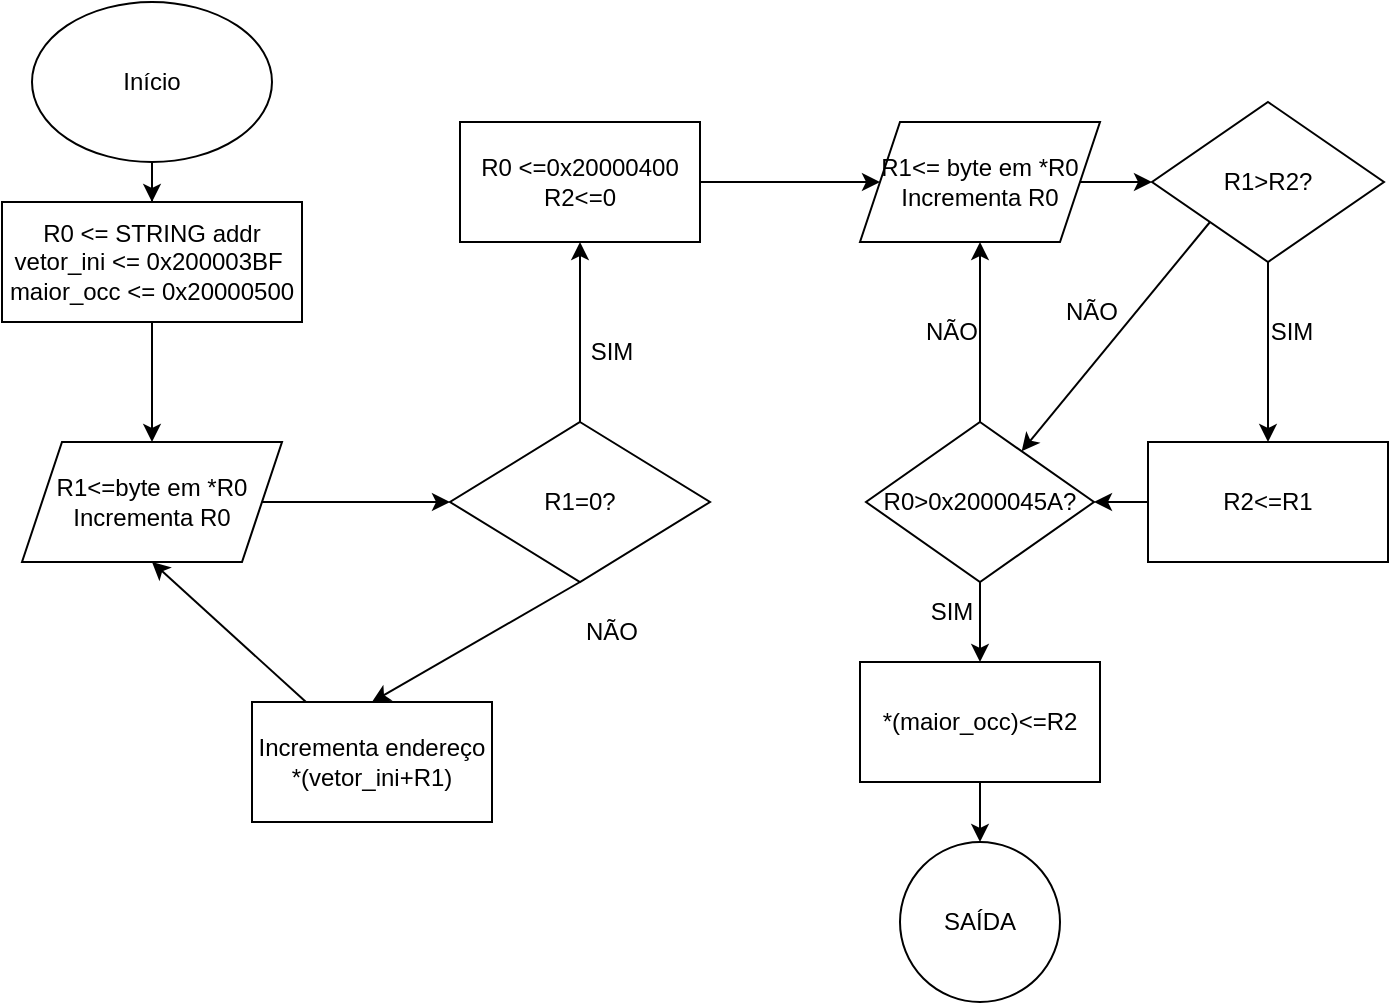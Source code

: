 <mxfile version="21.6.9" type="github">
  <diagram name="Página-1" id="m3pQ4827RBEhcwZJHdCG">
    <mxGraphModel dx="1050" dy="566" grid="1" gridSize="10" guides="1" tooltips="1" connect="1" arrows="1" fold="1" page="1" pageScale="1" pageWidth="827" pageHeight="1169" math="0" shadow="0">
      <root>
        <mxCell id="0" />
        <mxCell id="1" parent="0" />
        <mxCell id="bIyVMuVGcHya3AF7Zjqz-6" value="" style="edgeStyle=orthogonalEdgeStyle;rounded=0;orthogonalLoop=1;jettySize=auto;html=1;" parent="1" source="bIyVMuVGcHya3AF7Zjqz-1" target="bIyVMuVGcHya3AF7Zjqz-5" edge="1">
          <mxGeometry relative="1" as="geometry" />
        </mxCell>
        <mxCell id="bIyVMuVGcHya3AF7Zjqz-1" value="" style="ellipse;whiteSpace=wrap;html=1;" parent="1" vertex="1">
          <mxGeometry x="140" y="20" width="120" height="80" as="geometry" />
        </mxCell>
        <mxCell id="bIyVMuVGcHya3AF7Zjqz-2" value="Início" style="text;html=1;strokeColor=none;fillColor=none;align=center;verticalAlign=middle;whiteSpace=wrap;rounded=0;" parent="1" vertex="1">
          <mxGeometry x="170" y="45" width="60" height="30" as="geometry" />
        </mxCell>
        <mxCell id="bIyVMuVGcHya3AF7Zjqz-8" value="" style="edgeStyle=orthogonalEdgeStyle;rounded=0;orthogonalLoop=1;jettySize=auto;html=1;" parent="1" source="bIyVMuVGcHya3AF7Zjqz-5" target="bIyVMuVGcHya3AF7Zjqz-7" edge="1">
          <mxGeometry relative="1" as="geometry" />
        </mxCell>
        <mxCell id="bIyVMuVGcHya3AF7Zjqz-5" value="R0 &amp;lt;= STRING addr&lt;br&gt;vetor_ini &amp;lt;= 0x200003BF&amp;nbsp;&lt;br&gt;maior_occ &amp;lt;= 0x20000500" style="whiteSpace=wrap;html=1;" parent="1" vertex="1">
          <mxGeometry x="125" y="120" width="150" height="60" as="geometry" />
        </mxCell>
        <mxCell id="bIyVMuVGcHya3AF7Zjqz-27" style="edgeStyle=orthogonalEdgeStyle;rounded=0;orthogonalLoop=1;jettySize=auto;html=1;exitX=1;exitY=0.5;exitDx=0;exitDy=0;entryX=0;entryY=0.5;entryDx=0;entryDy=0;" parent="1" source="bIyVMuVGcHya3AF7Zjqz-7" target="bIyVMuVGcHya3AF7Zjqz-11" edge="1">
          <mxGeometry relative="1" as="geometry" />
        </mxCell>
        <mxCell id="bIyVMuVGcHya3AF7Zjqz-7" value="R1&amp;lt;=byte em *R0&lt;br&gt;Incrementa R0" style="shape=parallelogram;perimeter=parallelogramPerimeter;whiteSpace=wrap;html=1;fixedSize=1;" parent="1" vertex="1">
          <mxGeometry x="135" y="240" width="130" height="60" as="geometry" />
        </mxCell>
        <mxCell id="bIyVMuVGcHya3AF7Zjqz-24" value="" style="rounded=0;orthogonalLoop=1;jettySize=auto;html=1;entryX=0.5;entryY=1;entryDx=0;entryDy=0;" parent="1" source="bIyVMuVGcHya3AF7Zjqz-9" target="bIyVMuVGcHya3AF7Zjqz-7" edge="1">
          <mxGeometry relative="1" as="geometry">
            <mxPoint x="260" y="390" as="targetPoint" />
          </mxGeometry>
        </mxCell>
        <mxCell id="bIyVMuVGcHya3AF7Zjqz-9" value="Incrementa endereço&lt;br&gt;*(vetor_ini+R1)" style="whiteSpace=wrap;html=1;" parent="1" vertex="1">
          <mxGeometry x="250" y="370" width="120" height="60" as="geometry" />
        </mxCell>
        <mxCell id="bIyVMuVGcHya3AF7Zjqz-13" style="rounded=0;orthogonalLoop=1;jettySize=auto;html=1;exitX=0.5;exitY=1;exitDx=0;exitDy=0;entryX=0.5;entryY=0;entryDx=0;entryDy=0;" parent="1" source="bIyVMuVGcHya3AF7Zjqz-11" target="bIyVMuVGcHya3AF7Zjqz-9" edge="1">
          <mxGeometry relative="1" as="geometry" />
        </mxCell>
        <mxCell id="bIyVMuVGcHya3AF7Zjqz-31" value="" style="edgeStyle=orthogonalEdgeStyle;rounded=0;orthogonalLoop=1;jettySize=auto;html=1;" parent="1" source="bIyVMuVGcHya3AF7Zjqz-11" target="bIyVMuVGcHya3AF7Zjqz-30" edge="1">
          <mxGeometry relative="1" as="geometry" />
        </mxCell>
        <mxCell id="bIyVMuVGcHya3AF7Zjqz-11" value="R1=0?" style="rhombus;whiteSpace=wrap;html=1;" parent="1" vertex="1">
          <mxGeometry x="349" y="230" width="130" height="80" as="geometry" />
        </mxCell>
        <mxCell id="bIyVMuVGcHya3AF7Zjqz-14" value="NÃO" style="text;html=1;strokeColor=none;fillColor=none;align=center;verticalAlign=middle;whiteSpace=wrap;rounded=0;" parent="1" vertex="1">
          <mxGeometry x="400" y="320" width="60" height="30" as="geometry" />
        </mxCell>
        <mxCell id="bIyVMuVGcHya3AF7Zjqz-35" value="" style="edgeStyle=orthogonalEdgeStyle;rounded=0;orthogonalLoop=1;jettySize=auto;html=1;" parent="1" source="bIyVMuVGcHya3AF7Zjqz-30" target="bIyVMuVGcHya3AF7Zjqz-34" edge="1">
          <mxGeometry relative="1" as="geometry" />
        </mxCell>
        <mxCell id="bIyVMuVGcHya3AF7Zjqz-30" value="R0 &amp;lt;=0x20000400&lt;br&gt;R2&amp;lt;=0" style="whiteSpace=wrap;html=1;" parent="1" vertex="1">
          <mxGeometry x="354" y="80" width="120" height="60" as="geometry" />
        </mxCell>
        <mxCell id="bIyVMuVGcHya3AF7Zjqz-37" value="" style="edgeStyle=orthogonalEdgeStyle;rounded=0;orthogonalLoop=1;jettySize=auto;html=1;" parent="1" source="bIyVMuVGcHya3AF7Zjqz-34" target="bIyVMuVGcHya3AF7Zjqz-36" edge="1">
          <mxGeometry relative="1" as="geometry" />
        </mxCell>
        <mxCell id="bIyVMuVGcHya3AF7Zjqz-34" value="R1&amp;lt;= byte em *R0&lt;br&gt;Incrementa R0" style="shape=parallelogram;perimeter=parallelogramPerimeter;whiteSpace=wrap;html=1;fixedSize=1;" parent="1" vertex="1">
          <mxGeometry x="554" y="80" width="120" height="60" as="geometry" />
        </mxCell>
        <mxCell id="bIyVMuVGcHya3AF7Zjqz-39" value="" style="edgeStyle=orthogonalEdgeStyle;rounded=0;orthogonalLoop=1;jettySize=auto;html=1;" parent="1" source="bIyVMuVGcHya3AF7Zjqz-36" target="bIyVMuVGcHya3AF7Zjqz-38" edge="1">
          <mxGeometry relative="1" as="geometry" />
        </mxCell>
        <mxCell id="bIyVMuVGcHya3AF7Zjqz-54" style="rounded=0;orthogonalLoop=1;jettySize=auto;html=1;exitX=0;exitY=1;exitDx=0;exitDy=0;" parent="1" source="bIyVMuVGcHya3AF7Zjqz-36" target="bIyVMuVGcHya3AF7Zjqz-40" edge="1">
          <mxGeometry relative="1" as="geometry">
            <mxPoint x="690" y="210" as="targetPoint" />
          </mxGeometry>
        </mxCell>
        <mxCell id="bIyVMuVGcHya3AF7Zjqz-36" value="R1&amp;gt;R2?" style="rhombus;whiteSpace=wrap;html=1;" parent="1" vertex="1">
          <mxGeometry x="700" y="70" width="116" height="80" as="geometry" />
        </mxCell>
        <mxCell id="bIyVMuVGcHya3AF7Zjqz-41" value="" style="edgeStyle=orthogonalEdgeStyle;rounded=0;orthogonalLoop=1;jettySize=auto;html=1;" parent="1" source="bIyVMuVGcHya3AF7Zjqz-38" target="bIyVMuVGcHya3AF7Zjqz-40" edge="1">
          <mxGeometry relative="1" as="geometry" />
        </mxCell>
        <mxCell id="bIyVMuVGcHya3AF7Zjqz-38" value="R2&amp;lt;=R1" style="whiteSpace=wrap;html=1;" parent="1" vertex="1">
          <mxGeometry x="698" y="240" width="120" height="60" as="geometry" />
        </mxCell>
        <mxCell id="bIyVMuVGcHya3AF7Zjqz-52" style="edgeStyle=orthogonalEdgeStyle;rounded=0;orthogonalLoop=1;jettySize=auto;html=1;exitX=0.5;exitY=0;exitDx=0;exitDy=0;entryX=0.5;entryY=1;entryDx=0;entryDy=0;" parent="1" source="bIyVMuVGcHya3AF7Zjqz-40" target="bIyVMuVGcHya3AF7Zjqz-34" edge="1">
          <mxGeometry relative="1" as="geometry" />
        </mxCell>
        <mxCell id="JQkaArvGVQShmCK1nfvg-1" style="edgeStyle=orthogonalEdgeStyle;rounded=0;orthogonalLoop=1;jettySize=auto;html=1;exitX=0.5;exitY=1;exitDx=0;exitDy=0;" edge="1" parent="1" source="bIyVMuVGcHya3AF7Zjqz-40" target="JQkaArvGVQShmCK1nfvg-2">
          <mxGeometry relative="1" as="geometry">
            <mxPoint x="614" y="370" as="targetPoint" />
          </mxGeometry>
        </mxCell>
        <mxCell id="bIyVMuVGcHya3AF7Zjqz-40" value="R0&amp;gt;0x2000045A?" style="rhombus;whiteSpace=wrap;html=1;" parent="1" vertex="1">
          <mxGeometry x="557" y="230" width="114" height="80" as="geometry" />
        </mxCell>
        <mxCell id="bIyVMuVGcHya3AF7Zjqz-44" value="SAÍDA" style="ellipse;whiteSpace=wrap;html=1;" parent="1" vertex="1">
          <mxGeometry x="574" y="440" width="80" height="80" as="geometry" />
        </mxCell>
        <mxCell id="bIyVMuVGcHya3AF7Zjqz-55" value="SIM" style="text;html=1;strokeColor=none;fillColor=none;align=center;verticalAlign=middle;whiteSpace=wrap;rounded=0;" parent="1" vertex="1">
          <mxGeometry x="400" y="180" width="60" height="30" as="geometry" />
        </mxCell>
        <mxCell id="bIyVMuVGcHya3AF7Zjqz-56" value="SIM" style="text;html=1;strokeColor=none;fillColor=none;align=center;verticalAlign=middle;whiteSpace=wrap;rounded=0;" parent="1" vertex="1">
          <mxGeometry x="570" y="310" width="60" height="30" as="geometry" />
        </mxCell>
        <mxCell id="bIyVMuVGcHya3AF7Zjqz-57" value="NÃO" style="text;html=1;strokeColor=none;fillColor=none;align=center;verticalAlign=middle;whiteSpace=wrap;rounded=0;" parent="1" vertex="1">
          <mxGeometry x="570" y="170" width="60" height="30" as="geometry" />
        </mxCell>
        <mxCell id="bIyVMuVGcHya3AF7Zjqz-59" value="SIM" style="text;html=1;strokeColor=none;fillColor=none;align=center;verticalAlign=middle;whiteSpace=wrap;rounded=0;" parent="1" vertex="1">
          <mxGeometry x="740" y="170" width="60" height="30" as="geometry" />
        </mxCell>
        <mxCell id="bIyVMuVGcHya3AF7Zjqz-60" value="NÃO" style="text;html=1;strokeColor=none;fillColor=none;align=center;verticalAlign=middle;whiteSpace=wrap;rounded=0;" parent="1" vertex="1">
          <mxGeometry x="640" y="160" width="60" height="30" as="geometry" />
        </mxCell>
        <mxCell id="JQkaArvGVQShmCK1nfvg-3" style="edgeStyle=orthogonalEdgeStyle;rounded=0;orthogonalLoop=1;jettySize=auto;html=1;exitX=0.5;exitY=1;exitDx=0;exitDy=0;entryX=0.5;entryY=0;entryDx=0;entryDy=0;" edge="1" parent="1" source="JQkaArvGVQShmCK1nfvg-2" target="bIyVMuVGcHya3AF7Zjqz-44">
          <mxGeometry relative="1" as="geometry" />
        </mxCell>
        <mxCell id="JQkaArvGVQShmCK1nfvg-2" value="*(maior_occ)&amp;lt;=R2" style="rounded=0;whiteSpace=wrap;html=1;" vertex="1" parent="1">
          <mxGeometry x="554" y="350" width="120" height="60" as="geometry" />
        </mxCell>
      </root>
    </mxGraphModel>
  </diagram>
</mxfile>
